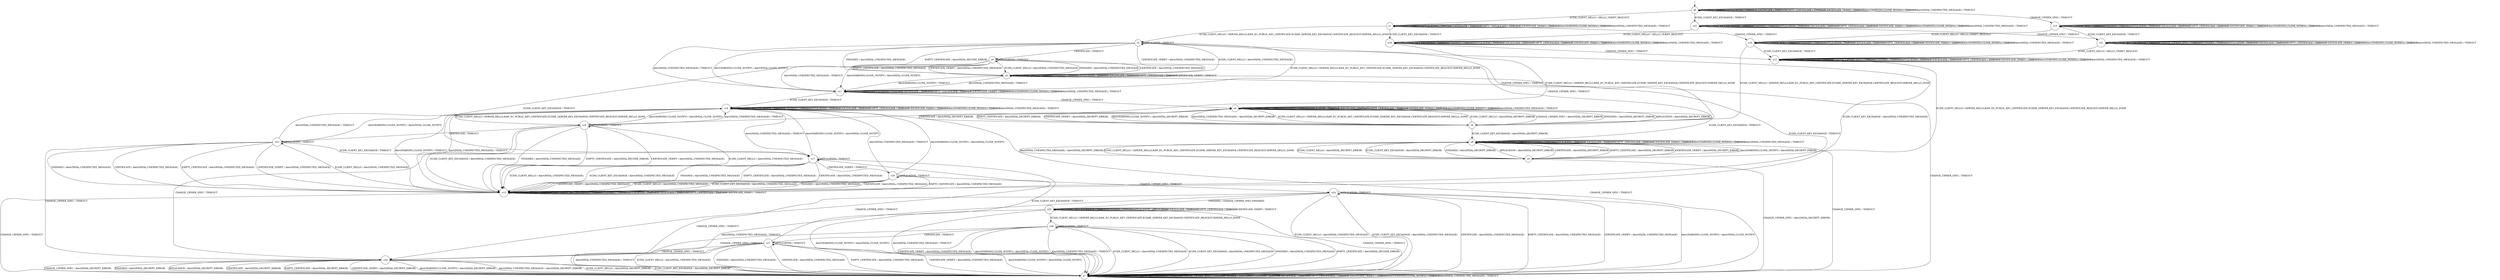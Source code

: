 digraph g {

	s0 [shape="circle" label="s0"];
	s1 [shape="circle" label="s1"];
	s2 [shape="circle" label="s2"];
	s3 [shape="circle" label="s3"];
	s4 [shape="circle" label="s4"];
	s5 [shape="circle" label="s5"];
	s6 [shape="circle" label="s6"];
	s7 [shape="circle" label="s7"];
	s8 [shape="circle" label="s8"];
	s9 [shape="circle" label="s9"];
	s10 [shape="circle" label="s10"];
	s11 [shape="circle" label="s11"];
	s12 [shape="circle" label="s12"];
	s13 [shape="circle" label="s13"];
	s14 [shape="circle" label="s14"];
	s15 [shape="circle" label="s15"];
	s16 [shape="circle" label="s16"];
	s17 [shape="circle" label="s17"];
	s18 [shape="circle" label="s18"];
	s19 [shape="circle" label="s19"];
	s20 [shape="circle" label="s20"];
	s21 [shape="circle" label="s21"];
	s22 [shape="circle" label="s22"];
	s23 [shape="circle" label="s23"];
	s24 [shape="circle" label="s24"];
	s25 [shape="circle" label="s25"];
	s26 [shape="circle" label="s26"];
	s27 [shape="circle" label="s27"];
	s0 -> s1 [label="ECDH_CLIENT_HELLO / HELLO_VERIFY_REQUEST"];
	s0 -> s22 [label="ECDH_CLIENT_KEY_EXCHANGE / TIMEOUT"];
	s0 -> s15 [label="CHANGE_CIPHER_SPEC / TIMEOUT"];
	s0 -> s0 [label="FINISHED / TIMEOUT"];
	s0 -> s0 [label="APPLICATION / TIMEOUT"];
	s0 -> s0 [label="CERTIFICATE / TIMEOUT"];
	s0 -> s0 [label="EMPTY_CERTIFICATE / TIMEOUT"];
	s0 -> s0 [label="CERTIFICATE_VERIFY / TIMEOUT"];
	s0 -> s0 [label="Alert(WARNING,CLOSE_NOTIFY) / TIMEOUT"];
	s0 -> s0 [label="Alert(FATAL,UNEXPECTED_MESSAGE) / TIMEOUT"];
	s1 -> s2 [label="ECDH_CLIENT_HELLO / SERVER_HELLO,RAW_EC_PUBLIC_KEY_CERTIFICATE,ECDHE_SERVER_KEY_EXCHANGE,CERTIFICATE_REQUEST,SERVER_HELLO_DONE"];
	s1 -> s19 [label="ECDH_CLIENT_KEY_EXCHANGE / TIMEOUT"];
	s1 -> s10 [label="CHANGE_CIPHER_SPEC / TIMEOUT"];
	s1 -> s1 [label="FINISHED / TIMEOUT"];
	s1 -> s1 [label="APPLICATION / TIMEOUT"];
	s1 -> s1 [label="CERTIFICATE / TIMEOUT"];
	s1 -> s1 [label="EMPTY_CERTIFICATE / TIMEOUT"];
	s1 -> s1 [label="CERTIFICATE_VERIFY / TIMEOUT"];
	s1 -> s1 [label="Alert(WARNING,CLOSE_NOTIFY) / TIMEOUT"];
	s1 -> s1 [label="Alert(FATAL,UNEXPECTED_MESSAGE) / TIMEOUT"];
	s2 -> s3 [label="ECDH_CLIENT_HELLO / Alert(FATAL,UNEXPECTED_MESSAGE)"];
	s2 -> s13 [label="ECDH_CLIENT_KEY_EXCHANGE / Alert(FATAL,UNEXPECTED_MESSAGE)"];
	s2 -> s4 [label="CHANGE_CIPHER_SPEC / TIMEOUT"];
	s2 -> s3 [label="FINISHED / Alert(FATAL,UNEXPECTED_MESSAGE)"];
	s2 -> s2 [label="APPLICATION / TIMEOUT"];
	s2 -> s5 [label="CERTIFICATE / TIMEOUT"];
	s2 -> s3 [label="EMPTY_CERTIFICATE / Alert(FATAL,DECODE_ERROR)"];
	s2 -> s3 [label="CERTIFICATE_VERIFY / Alert(FATAL,UNEXPECTED_MESSAGE)"];
	s2 -> s11 [label="Alert(WARNING,CLOSE_NOTIFY) / Alert(FATAL,CLOSE_NOTIFY)"];
	s2 -> s11 [label="Alert(FATAL,UNEXPECTED_MESSAGE) / TIMEOUT"];
	s3 -> s3 [label="ECDH_CLIENT_HELLO / TIMEOUT"];
	s3 -> s13 [label="ECDH_CLIENT_KEY_EXCHANGE / TIMEOUT"];
	s3 -> s7 [label="CHANGE_CIPHER_SPEC / TIMEOUT"];
	s3 -> s3 [label="FINISHED / TIMEOUT"];
	s3 -> s3 [label="APPLICATION / TIMEOUT"];
	s3 -> s3 [label="CERTIFICATE / TIMEOUT"];
	s3 -> s3 [label="EMPTY_CERTIFICATE / TIMEOUT"];
	s3 -> s3 [label="CERTIFICATE_VERIFY / TIMEOUT"];
	s3 -> s11 [label="Alert(WARNING,CLOSE_NOTIFY) / TIMEOUT"];
	s3 -> s11 [label="Alert(FATAL,UNEXPECTED_MESSAGE) / TIMEOUT"];
	s4 -> s6 [label="ECDH_CLIENT_HELLO / Alert(FATAL,DECRYPT_ERROR)"];
	s4 -> s8 [label="ECDH_CLIENT_KEY_EXCHANGE / Alert(FATAL,DECRYPT_ERROR)"];
	s4 -> s6 [label="CHANGE_CIPHER_SPEC / Alert(FATAL,DECRYPT_ERROR)"];
	s4 -> s6 [label="FINISHED / Alert(FATAL,DECRYPT_ERROR)"];
	s4 -> s6 [label="APPLICATION / Alert(FATAL,DECRYPT_ERROR)"];
	s4 -> s6 [label="CERTIFICATE / Alert(FATAL,DECRYPT_ERROR)"];
	s4 -> s6 [label="EMPTY_CERTIFICATE / Alert(FATAL,DECRYPT_ERROR)"];
	s4 -> s6 [label="CERTIFICATE_VERIFY / Alert(FATAL,DECRYPT_ERROR)"];
	s4 -> s6 [label="Alert(WARNING,CLOSE_NOTIFY) / Alert(FATAL,DECRYPT_ERROR)"];
	s4 -> s6 [label="Alert(FATAL,UNEXPECTED_MESSAGE) / Alert(FATAL,DECRYPT_ERROR)"];
	s5 -> s3 [label="ECDH_CLIENT_HELLO / Alert(FATAL,UNEXPECTED_MESSAGE)"];
	s5 -> s17 [label="ECDH_CLIENT_KEY_EXCHANGE / TIMEOUT"];
	s5 -> s4 [label="CHANGE_CIPHER_SPEC / TIMEOUT"];
	s5 -> s3 [label="FINISHED / Alert(FATAL,UNEXPECTED_MESSAGE)"];
	s5 -> s5 [label="APPLICATION / TIMEOUT"];
	s5 -> s3 [label="CERTIFICATE / Alert(FATAL,UNEXPECTED_MESSAGE)"];
	s5 -> s3 [label="EMPTY_CERTIFICATE / Alert(FATAL,UNEXPECTED_MESSAGE)"];
	s5 -> s3 [label="CERTIFICATE_VERIFY / Alert(FATAL,UNEXPECTED_MESSAGE)"];
	s5 -> s11 [label="Alert(WARNING,CLOSE_NOTIFY) / Alert(FATAL,CLOSE_NOTIFY)"];
	s5 -> s11 [label="Alert(FATAL,UNEXPECTED_MESSAGE) / TIMEOUT"];
	s6 -> s4 [label="ECDH_CLIENT_HELLO / SERVER_HELLO,RAW_EC_PUBLIC_KEY_CERTIFICATE,ECDHE_SERVER_KEY_EXCHANGE,CERTIFICATE_REQUEST,SERVER_HELLO_DONE"];
	s6 -> s8 [label="ECDH_CLIENT_KEY_EXCHANGE / TIMEOUT"];
	s6 -> s6 [label="CHANGE_CIPHER_SPEC / TIMEOUT"];
	s6 -> s6 [label="FINISHED / TIMEOUT"];
	s6 -> s6 [label="APPLICATION / TIMEOUT"];
	s6 -> s6 [label="CERTIFICATE / TIMEOUT"];
	s6 -> s6 [label="EMPTY_CERTIFICATE / TIMEOUT"];
	s6 -> s6 [label="CERTIFICATE_VERIFY / TIMEOUT"];
	s6 -> s6 [label="Alert(WARNING,CLOSE_NOTIFY) / TIMEOUT"];
	s6 -> s6 [label="Alert(FATAL,UNEXPECTED_MESSAGE) / TIMEOUT"];
	s7 -> s7 [label="ECDH_CLIENT_HELLO / TIMEOUT"];
	s7 -> s7 [label="ECDH_CLIENT_KEY_EXCHANGE / TIMEOUT"];
	s7 -> s7 [label="CHANGE_CIPHER_SPEC / TIMEOUT"];
	s7 -> s7 [label="FINISHED / TIMEOUT"];
	s7 -> s7 [label="APPLICATION / TIMEOUT"];
	s7 -> s7 [label="CERTIFICATE / TIMEOUT"];
	s7 -> s7 [label="EMPTY_CERTIFICATE / TIMEOUT"];
	s7 -> s7 [label="CERTIFICATE_VERIFY / TIMEOUT"];
	s7 -> s7 [label="Alert(WARNING,CLOSE_NOTIFY) / TIMEOUT"];
	s7 -> s7 [label="Alert(FATAL,UNEXPECTED_MESSAGE) / TIMEOUT"];
	s8 -> s9 [label="ECDH_CLIENT_HELLO / SERVER_HELLO,RAW_EC_PUBLIC_KEY_CERTIFICATE,ECDHE_SERVER_KEY_EXCHANGE,CERTIFICATE_REQUEST,SERVER_HELLO_DONE"];
	s8 -> s8 [label="ECDH_CLIENT_KEY_EXCHANGE / TIMEOUT"];
	s8 -> s7 [label="CHANGE_CIPHER_SPEC / TIMEOUT"];
	s8 -> s8 [label="FINISHED / TIMEOUT"];
	s8 -> s8 [label="APPLICATION / TIMEOUT"];
	s8 -> s8 [label="CERTIFICATE / TIMEOUT"];
	s8 -> s8 [label="EMPTY_CERTIFICATE / TIMEOUT"];
	s8 -> s8 [label="CERTIFICATE_VERIFY / TIMEOUT"];
	s8 -> s8 [label="Alert(WARNING,CLOSE_NOTIFY) / TIMEOUT"];
	s8 -> s8 [label="Alert(FATAL,UNEXPECTED_MESSAGE) / TIMEOUT"];
	s9 -> s8 [label="ECDH_CLIENT_HELLO / Alert(FATAL,DECRYPT_ERROR)"];
	s9 -> s8 [label="ECDH_CLIENT_KEY_EXCHANGE / Alert(FATAL,DECRYPT_ERROR)"];
	s9 -> s7 [label="CHANGE_CIPHER_SPEC / Alert(FATAL,DECRYPT_ERROR)"];
	s9 -> s8 [label="FINISHED / Alert(FATAL,DECRYPT_ERROR)"];
	s9 -> s8 [label="APPLICATION / Alert(FATAL,DECRYPT_ERROR)"];
	s9 -> s8 [label="CERTIFICATE / Alert(FATAL,DECRYPT_ERROR)"];
	s9 -> s8 [label="EMPTY_CERTIFICATE / Alert(FATAL,DECRYPT_ERROR)"];
	s9 -> s8 [label="CERTIFICATE_VERIFY / Alert(FATAL,DECRYPT_ERROR)"];
	s9 -> s8 [label="Alert(WARNING,CLOSE_NOTIFY) / Alert(FATAL,DECRYPT_ERROR)"];
	s9 -> s8 [label="Alert(FATAL,UNEXPECTED_MESSAGE) / Alert(FATAL,DECRYPT_ERROR)"];
	s10 -> s4 [label="ECDH_CLIENT_HELLO / SERVER_HELLO,RAW_EC_PUBLIC_KEY_CERTIFICATE,ECDHE_SERVER_KEY_EXCHANGE,CERTIFICATE_REQUEST,SERVER_HELLO_DONE"];
	s10 -> s12 [label="ECDH_CLIENT_KEY_EXCHANGE / TIMEOUT"];
	s10 -> s10 [label="CHANGE_CIPHER_SPEC / TIMEOUT"];
	s10 -> s10 [label="FINISHED / TIMEOUT"];
	s10 -> s10 [label="APPLICATION / TIMEOUT"];
	s10 -> s10 [label="CERTIFICATE / TIMEOUT"];
	s10 -> s10 [label="EMPTY_CERTIFICATE / TIMEOUT"];
	s10 -> s10 [label="CERTIFICATE_VERIFY / TIMEOUT"];
	s10 -> s10 [label="Alert(WARNING,CLOSE_NOTIFY) / TIMEOUT"];
	s10 -> s10 [label="Alert(FATAL,UNEXPECTED_MESSAGE) / TIMEOUT"];
	s11 -> s2 [label="ECDH_CLIENT_HELLO / SERVER_HELLO,RAW_EC_PUBLIC_KEY_CERTIFICATE,ECDHE_SERVER_KEY_EXCHANGE,CERTIFICATE_REQUEST,SERVER_HELLO_DONE"];
	s11 -> s14 [label="ECDH_CLIENT_KEY_EXCHANGE / TIMEOUT"];
	s11 -> s6 [label="CHANGE_CIPHER_SPEC / TIMEOUT"];
	s11 -> s11 [label="FINISHED / TIMEOUT"];
	s11 -> s11 [label="APPLICATION / TIMEOUT"];
	s11 -> s11 [label="CERTIFICATE / TIMEOUT"];
	s11 -> s11 [label="EMPTY_CERTIFICATE / TIMEOUT"];
	s11 -> s11 [label="CERTIFICATE_VERIFY / TIMEOUT"];
	s11 -> s11 [label="Alert(WARNING,CLOSE_NOTIFY) / TIMEOUT"];
	s11 -> s11 [label="Alert(FATAL,UNEXPECTED_MESSAGE) / TIMEOUT"];
	s12 -> s9 [label="ECDH_CLIENT_HELLO / SERVER_HELLO,RAW_EC_PUBLIC_KEY_CERTIFICATE,ECDHE_SERVER_KEY_EXCHANGE,CERTIFICATE_REQUEST,SERVER_HELLO_DONE"];
	s12 -> s12 [label="ECDH_CLIENT_KEY_EXCHANGE / TIMEOUT"];
	s12 -> s12 [label="CHANGE_CIPHER_SPEC / TIMEOUT"];
	s12 -> s12 [label="FINISHED / TIMEOUT"];
	s12 -> s12 [label="APPLICATION / TIMEOUT"];
	s12 -> s12 [label="CERTIFICATE / TIMEOUT"];
	s12 -> s12 [label="EMPTY_CERTIFICATE / TIMEOUT"];
	s12 -> s12 [label="CERTIFICATE_VERIFY / TIMEOUT"];
	s12 -> s12 [label="Alert(WARNING,CLOSE_NOTIFY) / TIMEOUT"];
	s12 -> s12 [label="Alert(FATAL,UNEXPECTED_MESSAGE) / TIMEOUT"];
	s13 -> s13 [label="ECDH_CLIENT_HELLO / TIMEOUT"];
	s13 -> s13 [label="ECDH_CLIENT_KEY_EXCHANGE / TIMEOUT"];
	s13 -> s7 [label="CHANGE_CIPHER_SPEC / TIMEOUT"];
	s13 -> s13 [label="FINISHED / TIMEOUT"];
	s13 -> s13 [label="APPLICATION / TIMEOUT"];
	s13 -> s13 [label="CERTIFICATE / TIMEOUT"];
	s13 -> s13 [label="EMPTY_CERTIFICATE / TIMEOUT"];
	s13 -> s13 [label="CERTIFICATE_VERIFY / TIMEOUT"];
	s13 -> s14 [label="Alert(WARNING,CLOSE_NOTIFY) / TIMEOUT"];
	s13 -> s14 [label="Alert(FATAL,UNEXPECTED_MESSAGE) / TIMEOUT"];
	s14 -> s16 [label="ECDH_CLIENT_HELLO / SERVER_HELLO,RAW_EC_PUBLIC_KEY_CERTIFICATE,ECDHE_SERVER_KEY_EXCHANGE,CERTIFICATE_REQUEST,SERVER_HELLO_DONE"];
	s14 -> s14 [label="ECDH_CLIENT_KEY_EXCHANGE / TIMEOUT"];
	s14 -> s7 [label="CHANGE_CIPHER_SPEC / TIMEOUT"];
	s14 -> s14 [label="FINISHED / TIMEOUT"];
	s14 -> s14 [label="APPLICATION / TIMEOUT"];
	s14 -> s14 [label="CERTIFICATE / TIMEOUT"];
	s14 -> s14 [label="EMPTY_CERTIFICATE / TIMEOUT"];
	s14 -> s14 [label="CERTIFICATE_VERIFY / TIMEOUT"];
	s14 -> s14 [label="Alert(WARNING,CLOSE_NOTIFY) / TIMEOUT"];
	s14 -> s14 [label="Alert(FATAL,UNEXPECTED_MESSAGE) / TIMEOUT"];
	s15 -> s10 [label="ECDH_CLIENT_HELLO / HELLO_VERIFY_REQUEST"];
	s15 -> s21 [label="ECDH_CLIENT_KEY_EXCHANGE / TIMEOUT"];
	s15 -> s15 [label="CHANGE_CIPHER_SPEC / TIMEOUT"];
	s15 -> s15 [label="FINISHED / TIMEOUT"];
	s15 -> s15 [label="APPLICATION / TIMEOUT"];
	s15 -> s15 [label="CERTIFICATE / TIMEOUT"];
	s15 -> s15 [label="EMPTY_CERTIFICATE / TIMEOUT"];
	s15 -> s15 [label="CERTIFICATE_VERIFY / TIMEOUT"];
	s15 -> s15 [label="Alert(WARNING,CLOSE_NOTIFY) / TIMEOUT"];
	s15 -> s15 [label="Alert(FATAL,UNEXPECTED_MESSAGE) / TIMEOUT"];
	s16 -> s13 [label="ECDH_CLIENT_HELLO / Alert(FATAL,UNEXPECTED_MESSAGE)"];
	s16 -> s13 [label="ECDH_CLIENT_KEY_EXCHANGE / Alert(FATAL,UNEXPECTED_MESSAGE)"];
	s16 -> s20 [label="CHANGE_CIPHER_SPEC / TIMEOUT"];
	s16 -> s13 [label="FINISHED / Alert(FATAL,UNEXPECTED_MESSAGE)"];
	s16 -> s16 [label="APPLICATION / TIMEOUT"];
	s16 -> s23 [label="CERTIFICATE / TIMEOUT"];
	s16 -> s13 [label="EMPTY_CERTIFICATE / Alert(FATAL,DECODE_ERROR)"];
	s16 -> s13 [label="CERTIFICATE_VERIFY / Alert(FATAL,UNEXPECTED_MESSAGE)"];
	s16 -> s14 [label="Alert(WARNING,CLOSE_NOTIFY) / Alert(FATAL,CLOSE_NOTIFY)"];
	s16 -> s14 [label="Alert(FATAL,UNEXPECTED_MESSAGE) / TIMEOUT"];
	s17 -> s13 [label="ECDH_CLIENT_HELLO / Alert(FATAL,UNEXPECTED_MESSAGE)"];
	s17 -> s13 [label="ECDH_CLIENT_KEY_EXCHANGE / Alert(FATAL,UNEXPECTED_MESSAGE)"];
	s17 -> s20 [label="CHANGE_CIPHER_SPEC / TIMEOUT"];
	s17 -> s13 [label="FINISHED / Alert(FATAL,UNEXPECTED_MESSAGE)"];
	s17 -> s17 [label="APPLICATION / TIMEOUT"];
	s17 -> s13 [label="CERTIFICATE / Alert(FATAL,UNEXPECTED_MESSAGE)"];
	s17 -> s13 [label="EMPTY_CERTIFICATE / Alert(FATAL,UNEXPECTED_MESSAGE)"];
	s17 -> s18 [label="CERTIFICATE_VERIFY / TIMEOUT"];
	s17 -> s14 [label="Alert(WARNING,CLOSE_NOTIFY) / Alert(FATAL,CLOSE_NOTIFY)"];
	s17 -> s14 [label="Alert(FATAL,UNEXPECTED_MESSAGE) / TIMEOUT"];
	s18 -> s13 [label="ECDH_CLIENT_HELLO / Alert(FATAL,UNEXPECTED_MESSAGE)"];
	s18 -> s13 [label="ECDH_CLIENT_KEY_EXCHANGE / Alert(FATAL,UNEXPECTED_MESSAGE)"];
	s18 -> s24 [label="CHANGE_CIPHER_SPEC / TIMEOUT"];
	s18 -> s13 [label="FINISHED / Alert(FATAL,UNEXPECTED_MESSAGE)"];
	s18 -> s18 [label="APPLICATION / TIMEOUT"];
	s18 -> s13 [label="CERTIFICATE / Alert(FATAL,UNEXPECTED_MESSAGE)"];
	s18 -> s13 [label="EMPTY_CERTIFICATE / Alert(FATAL,UNEXPECTED_MESSAGE)"];
	s18 -> s13 [label="CERTIFICATE_VERIFY / Alert(FATAL,UNEXPECTED_MESSAGE)"];
	s18 -> s14 [label="Alert(WARNING,CLOSE_NOTIFY) / Alert(FATAL,CLOSE_NOTIFY)"];
	s18 -> s14 [label="Alert(FATAL,UNEXPECTED_MESSAGE) / TIMEOUT"];
	s19 -> s16 [label="ECDH_CLIENT_HELLO / SERVER_HELLO,RAW_EC_PUBLIC_KEY_CERTIFICATE,ECDHE_SERVER_KEY_EXCHANGE,CERTIFICATE_REQUEST,SERVER_HELLO_DONE"];
	s19 -> s19 [label="ECDH_CLIENT_KEY_EXCHANGE / TIMEOUT"];
	s19 -> s12 [label="CHANGE_CIPHER_SPEC / TIMEOUT"];
	s19 -> s19 [label="FINISHED / TIMEOUT"];
	s19 -> s19 [label="APPLICATION / TIMEOUT"];
	s19 -> s19 [label="CERTIFICATE / TIMEOUT"];
	s19 -> s19 [label="EMPTY_CERTIFICATE / TIMEOUT"];
	s19 -> s19 [label="CERTIFICATE_VERIFY / TIMEOUT"];
	s19 -> s19 [label="Alert(WARNING,CLOSE_NOTIFY) / TIMEOUT"];
	s19 -> s19 [label="Alert(FATAL,UNEXPECTED_MESSAGE) / TIMEOUT"];
	s20 -> s7 [label="ECDH_CLIENT_HELLO / Alert(FATAL,DECRYPT_ERROR)"];
	s20 -> s7 [label="ECDH_CLIENT_KEY_EXCHANGE / Alert(FATAL,DECRYPT_ERROR)"];
	s20 -> s7 [label="CHANGE_CIPHER_SPEC / Alert(FATAL,DECRYPT_ERROR)"];
	s20 -> s7 [label="FINISHED / Alert(FATAL,DECRYPT_ERROR)"];
	s20 -> s7 [label="APPLICATION / Alert(FATAL,DECRYPT_ERROR)"];
	s20 -> s7 [label="CERTIFICATE / Alert(FATAL,DECRYPT_ERROR)"];
	s20 -> s7 [label="EMPTY_CERTIFICATE / Alert(FATAL,DECRYPT_ERROR)"];
	s20 -> s7 [label="CERTIFICATE_VERIFY / Alert(FATAL,DECRYPT_ERROR)"];
	s20 -> s7 [label="Alert(WARNING,CLOSE_NOTIFY) / Alert(FATAL,DECRYPT_ERROR)"];
	s20 -> s7 [label="Alert(FATAL,UNEXPECTED_MESSAGE) / Alert(FATAL,DECRYPT_ERROR)"];
	s21 -> s12 [label="ECDH_CLIENT_HELLO / HELLO_VERIFY_REQUEST"];
	s21 -> s21 [label="ECDH_CLIENT_KEY_EXCHANGE / TIMEOUT"];
	s21 -> s21 [label="CHANGE_CIPHER_SPEC / TIMEOUT"];
	s21 -> s21 [label="FINISHED / TIMEOUT"];
	s21 -> s21 [label="APPLICATION / TIMEOUT"];
	s21 -> s21 [label="CERTIFICATE / TIMEOUT"];
	s21 -> s21 [label="EMPTY_CERTIFICATE / TIMEOUT"];
	s21 -> s21 [label="CERTIFICATE_VERIFY / TIMEOUT"];
	s21 -> s21 [label="Alert(WARNING,CLOSE_NOTIFY) / TIMEOUT"];
	s21 -> s21 [label="Alert(FATAL,UNEXPECTED_MESSAGE) / TIMEOUT"];
	s22 -> s19 [label="ECDH_CLIENT_HELLO / HELLO_VERIFY_REQUEST"];
	s22 -> s22 [label="ECDH_CLIENT_KEY_EXCHANGE / TIMEOUT"];
	s22 -> s21 [label="CHANGE_CIPHER_SPEC / TIMEOUT"];
	s22 -> s22 [label="FINISHED / TIMEOUT"];
	s22 -> s22 [label="APPLICATION / TIMEOUT"];
	s22 -> s22 [label="CERTIFICATE / TIMEOUT"];
	s22 -> s22 [label="EMPTY_CERTIFICATE / TIMEOUT"];
	s22 -> s22 [label="CERTIFICATE_VERIFY / TIMEOUT"];
	s22 -> s22 [label="Alert(WARNING,CLOSE_NOTIFY) / TIMEOUT"];
	s22 -> s22 [label="Alert(FATAL,UNEXPECTED_MESSAGE) / TIMEOUT"];
	s23 -> s13 [label="ECDH_CLIENT_HELLO / Alert(FATAL,UNEXPECTED_MESSAGE)"];
	s23 -> s17 [label="ECDH_CLIENT_KEY_EXCHANGE / TIMEOUT"];
	s23 -> s20 [label="CHANGE_CIPHER_SPEC / TIMEOUT"];
	s23 -> s13 [label="FINISHED / Alert(FATAL,UNEXPECTED_MESSAGE)"];
	s23 -> s23 [label="APPLICATION / TIMEOUT"];
	s23 -> s13 [label="CERTIFICATE / Alert(FATAL,UNEXPECTED_MESSAGE)"];
	s23 -> s13 [label="EMPTY_CERTIFICATE / Alert(FATAL,UNEXPECTED_MESSAGE)"];
	s23 -> s13 [label="CERTIFICATE_VERIFY / Alert(FATAL,UNEXPECTED_MESSAGE)"];
	s23 -> s14 [label="Alert(WARNING,CLOSE_NOTIFY) / Alert(FATAL,CLOSE_NOTIFY)"];
	s23 -> s14 [label="Alert(FATAL,UNEXPECTED_MESSAGE) / TIMEOUT"];
	s24 -> s7 [label="ECDH_CLIENT_HELLO / Alert(FATAL,UNEXPECTED_MESSAGE)"];
	s24 -> s7 [label="ECDH_CLIENT_KEY_EXCHANGE / Alert(FATAL,UNEXPECTED_MESSAGE)"];
	s24 -> s20 [label="CHANGE_CIPHER_SPEC / TIMEOUT"];
	s24 -> s25 [label="FINISHED / CHANGE_CIPHER_SPEC,FINISHED"];
	s24 -> s24 [label="APPLICATION / TIMEOUT"];
	s24 -> s7 [label="CERTIFICATE / Alert(FATAL,UNEXPECTED_MESSAGE)"];
	s24 -> s7 [label="EMPTY_CERTIFICATE / Alert(FATAL,UNEXPECTED_MESSAGE)"];
	s24 -> s7 [label="CERTIFICATE_VERIFY / Alert(FATAL,UNEXPECTED_MESSAGE)"];
	s24 -> s7 [label="Alert(WARNING,CLOSE_NOTIFY) / Alert(FATAL,CLOSE_NOTIFY)"];
	s24 -> s7 [label="Alert(FATAL,UNEXPECTED_MESSAGE) / TIMEOUT"];
	s25 -> s26 [label="ECDH_CLIENT_HELLO / SERVER_HELLO,RAW_EC_PUBLIC_KEY_CERTIFICATE,ECDHE_SERVER_KEY_EXCHANGE,CERTIFICATE_REQUEST,SERVER_HELLO_DONE"];
	s25 -> s25 [label="ECDH_CLIENT_KEY_EXCHANGE / TIMEOUT"];
	s25 -> s7 [label="CHANGE_CIPHER_SPEC / TIMEOUT"];
	s25 -> s25 [label="FINISHED / TIMEOUT"];
	s25 -> s25 [label="APPLICATION / APPLICATION"];
	s25 -> s25 [label="CERTIFICATE / TIMEOUT"];
	s25 -> s25 [label="EMPTY_CERTIFICATE / TIMEOUT"];
	s25 -> s25 [label="CERTIFICATE_VERIFY / TIMEOUT"];
	s25 -> s7 [label="Alert(WARNING,CLOSE_NOTIFY) / Alert(FATAL,CLOSE_NOTIFY)"];
	s25 -> s7 [label="Alert(FATAL,UNEXPECTED_MESSAGE) / TIMEOUT"];
	s26 -> s7 [label="ECDH_CLIENT_HELLO / Alert(FATAL,UNEXPECTED_MESSAGE)"];
	s26 -> s7 [label="ECDH_CLIENT_KEY_EXCHANGE / Alert(FATAL,UNEXPECTED_MESSAGE)"];
	s26 -> s20 [label="CHANGE_CIPHER_SPEC / TIMEOUT"];
	s26 -> s7 [label="FINISHED / Alert(FATAL,UNEXPECTED_MESSAGE)"];
	s26 -> s26 [label="APPLICATION / TIMEOUT"];
	s26 -> s27 [label="CERTIFICATE / TIMEOUT"];
	s26 -> s7 [label="EMPTY_CERTIFICATE / Alert(FATAL,DECODE_ERROR)"];
	s26 -> s7 [label="CERTIFICATE_VERIFY / Alert(FATAL,UNEXPECTED_MESSAGE)"];
	s26 -> s7 [label="Alert(WARNING,CLOSE_NOTIFY) / Alert(FATAL,CLOSE_NOTIFY)"];
	s26 -> s7 [label="Alert(FATAL,UNEXPECTED_MESSAGE) / TIMEOUT"];
	s27 -> s7 [label="ECDH_CLIENT_HELLO / Alert(FATAL,UNEXPECTED_MESSAGE)"];
	s27 -> s17 [label="ECDH_CLIENT_KEY_EXCHANGE / TIMEOUT"];
	s27 -> s20 [label="CHANGE_CIPHER_SPEC / TIMEOUT"];
	s27 -> s7 [label="FINISHED / Alert(FATAL,UNEXPECTED_MESSAGE)"];
	s27 -> s27 [label="APPLICATION / TIMEOUT"];
	s27 -> s7 [label="CERTIFICATE / Alert(FATAL,UNEXPECTED_MESSAGE)"];
	s27 -> s7 [label="EMPTY_CERTIFICATE / Alert(FATAL,UNEXPECTED_MESSAGE)"];
	s27 -> s7 [label="CERTIFICATE_VERIFY / Alert(FATAL,UNEXPECTED_MESSAGE)"];
	s27 -> s7 [label="Alert(WARNING,CLOSE_NOTIFY) / Alert(FATAL,CLOSE_NOTIFY)"];
	s27 -> s7 [label="Alert(FATAL,UNEXPECTED_MESSAGE) / TIMEOUT"];

__start0 [label="" shape="none" width="0" height="0"];
__start0 -> s0;

}

